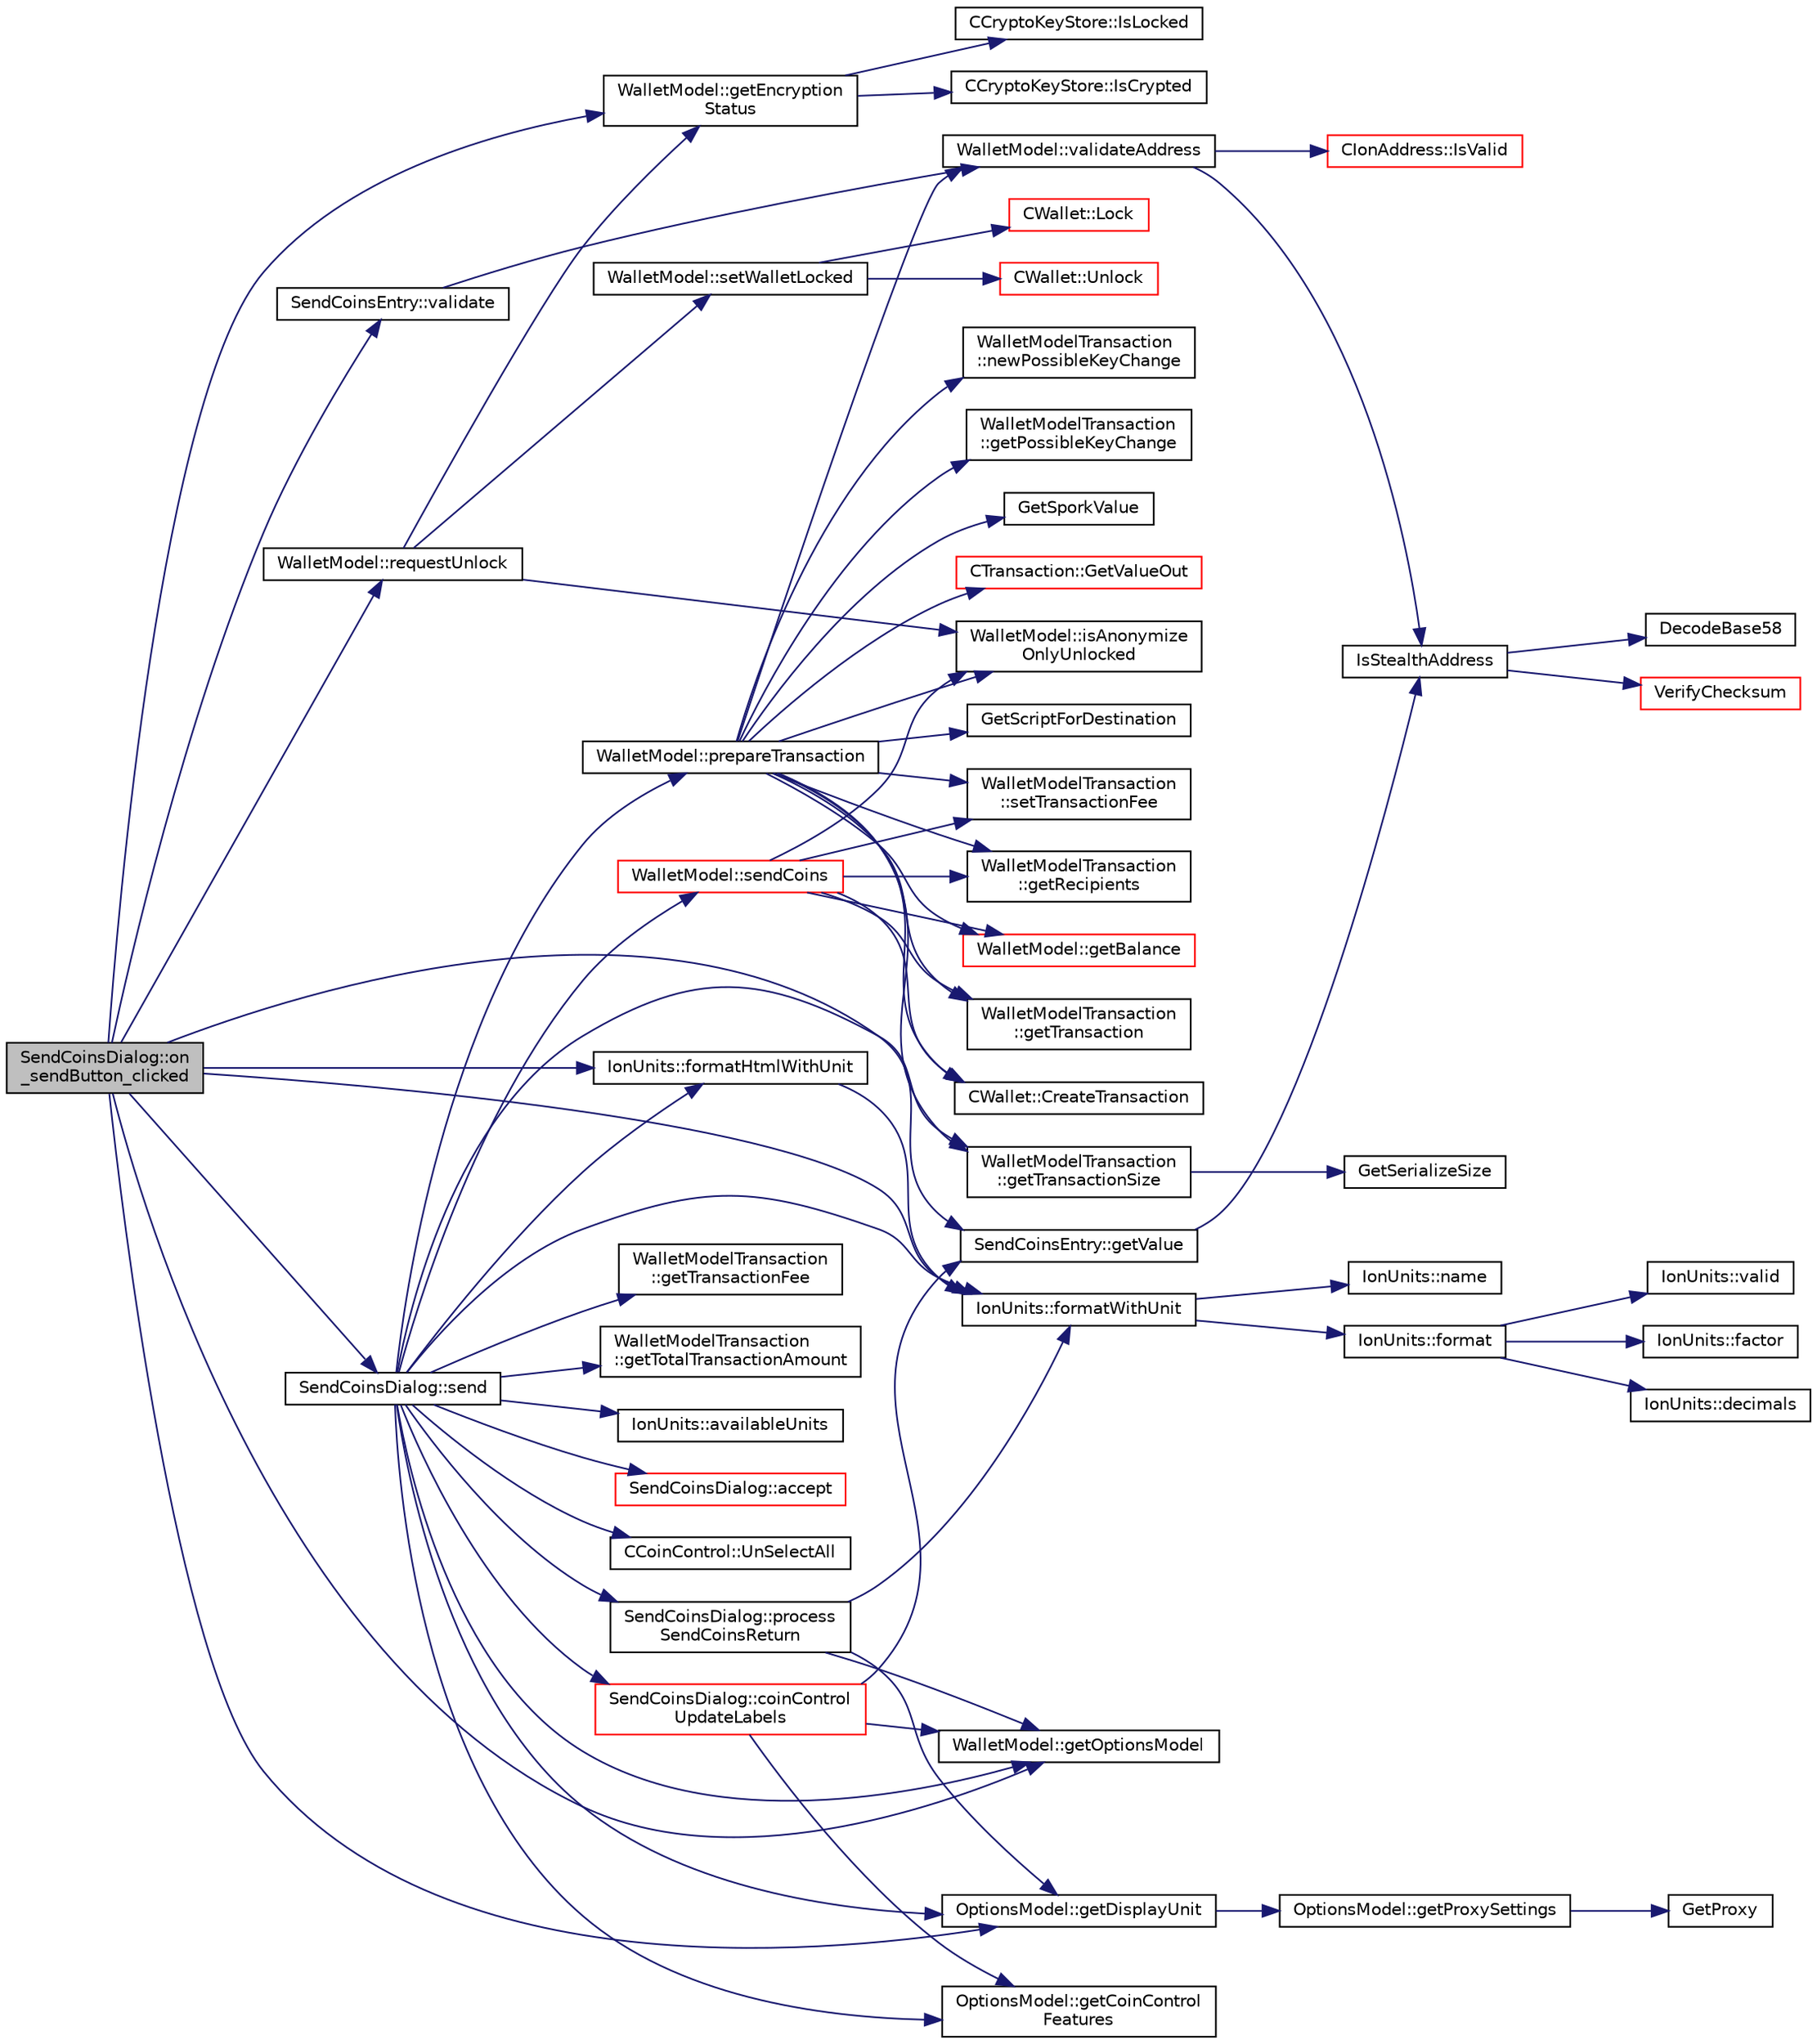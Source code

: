 digraph "SendCoinsDialog::on_sendButton_clicked"
{
  edge [fontname="Helvetica",fontsize="10",labelfontname="Helvetica",labelfontsize="10"];
  node [fontname="Helvetica",fontsize="10",shape=record];
  rankdir="LR";
  Node666 [label="SendCoinsDialog::on\l_sendButton_clicked",height=0.2,width=0.4,color="black", fillcolor="grey75", style="filled", fontcolor="black"];
  Node666 -> Node667 [color="midnightblue",fontsize="10",style="solid",fontname="Helvetica"];
  Node667 [label="WalletModel::getOptionsModel",height=0.2,width=0.4,color="black", fillcolor="white", style="filled",URL="$d4/d27/class_wallet_model.html#a96d53e56b3f8f07537ea2523f7a7d300"];
  Node666 -> Node668 [color="midnightblue",fontsize="10",style="solid",fontname="Helvetica"];
  Node668 [label="SendCoinsEntry::validate",height=0.2,width=0.4,color="black", fillcolor="white", style="filled",URL="$d0/dbc/class_send_coins_entry.html#ab77df95fe77e9a001190cd4dabe0dfec"];
  Node668 -> Node669 [color="midnightblue",fontsize="10",style="solid",fontname="Helvetica"];
  Node669 [label="WalletModel::validateAddress",height=0.2,width=0.4,color="black", fillcolor="white", style="filled",URL="$d4/d27/class_wallet_model.html#a04604615253aeaae1253b1412a70a1f7"];
  Node669 -> Node670 [color="midnightblue",fontsize="10",style="solid",fontname="Helvetica"];
  Node670 [label="IsStealthAddress",height=0.2,width=0.4,color="black", fillcolor="white", style="filled",URL="$db/d2d/stealth_8cpp.html#a26c89afcb720e8b1a9c9dadaee26757b"];
  Node670 -> Node671 [color="midnightblue",fontsize="10",style="solid",fontname="Helvetica"];
  Node671 [label="DecodeBase58",height=0.2,width=0.4,color="black", fillcolor="white", style="filled",URL="$db/d9c/base58_8cpp.html#a0f74d1d6e7e982cad4b0e538acea4538",tooltip="Decode a base58-encoded string (psz) into a byte vector (vchRet). "];
  Node670 -> Node672 [color="midnightblue",fontsize="10",style="solid",fontname="Helvetica"];
  Node672 [label="VerifyChecksum",height=0.2,width=0.4,color="red", fillcolor="white", style="filled",URL="$db/d2d/stealth_8cpp.html#a5ff6f6775db5f747f5088c7ef8264b74"];
  Node669 -> Node674 [color="midnightblue",fontsize="10",style="solid",fontname="Helvetica"];
  Node674 [label="CIonAddress::IsValid",height=0.2,width=0.4,color="red", fillcolor="white", style="filled",URL="$d1/de4/class_c_ion_address.html#a93cb71370b938e7fad4a74c4b5775da6"];
  Node666 -> Node677 [color="midnightblue",fontsize="10",style="solid",fontname="Helvetica"];
  Node677 [label="SendCoinsEntry::getValue",height=0.2,width=0.4,color="black", fillcolor="white", style="filled",URL="$d0/dbc/class_send_coins_entry.html#af36fb0ed9e2e07079c1a982b31e793c8"];
  Node677 -> Node670 [color="midnightblue",fontsize="10",style="solid",fontname="Helvetica"];
  Node666 -> Node678 [color="midnightblue",fontsize="10",style="solid",fontname="Helvetica"];
  Node678 [label="IonUnits::formatWithUnit",height=0.2,width=0.4,color="black", fillcolor="white", style="filled",URL="$d7/dab/class_ion_units.html#a07052cd4b4b8496b73ffe657432a8624",tooltip="Format as string (with unit) "];
  Node678 -> Node679 [color="midnightblue",fontsize="10",style="solid",fontname="Helvetica"];
  Node679 [label="IonUnits::format",height=0.2,width=0.4,color="black", fillcolor="white", style="filled",URL="$d7/dab/class_ion_units.html#a7cf8cdbd0a24c418ae91b511fac5bee4",tooltip="Format as string. "];
  Node679 -> Node680 [color="midnightblue",fontsize="10",style="solid",fontname="Helvetica"];
  Node680 [label="IonUnits::valid",height=0.2,width=0.4,color="black", fillcolor="white", style="filled",URL="$d7/dab/class_ion_units.html#a23c5b1306ed473dbb2375a6675a2ce13",tooltip="Is unit ID valid? "];
  Node679 -> Node681 [color="midnightblue",fontsize="10",style="solid",fontname="Helvetica"];
  Node681 [label="IonUnits::factor",height=0.2,width=0.4,color="black", fillcolor="white", style="filled",URL="$d7/dab/class_ion_units.html#a210814a200496caf63083ed4abd1bd24",tooltip="Number of Satoshis (1e-8) per unit. "];
  Node679 -> Node682 [color="midnightblue",fontsize="10",style="solid",fontname="Helvetica"];
  Node682 [label="IonUnits::decimals",height=0.2,width=0.4,color="black", fillcolor="white", style="filled",URL="$d7/dab/class_ion_units.html#a5e9c7a5b666b858c171760273c51c9d7",tooltip="Number of decimals left. "];
  Node678 -> Node683 [color="midnightblue",fontsize="10",style="solid",fontname="Helvetica"];
  Node683 [label="IonUnits::name",height=0.2,width=0.4,color="black", fillcolor="white", style="filled",URL="$d7/dab/class_ion_units.html#a5bb4881389b09aeeb0bc235e87e0a42f",tooltip="Short name. "];
  Node666 -> Node684 [color="midnightblue",fontsize="10",style="solid",fontname="Helvetica"];
  Node684 [label="OptionsModel::getDisplayUnit",height=0.2,width=0.4,color="black", fillcolor="white", style="filled",URL="$da/d1f/class_options_model.html#a3b6e4d4ef42be3aaba315b8cd14f468e"];
  Node684 -> Node685 [color="midnightblue",fontsize="10",style="solid",fontname="Helvetica"];
  Node685 [label="OptionsModel::getProxySettings",height=0.2,width=0.4,color="black", fillcolor="white", style="filled",URL="$da/d1f/class_options_model.html#a0fa582a801df3753c2c50840c40bb350"];
  Node685 -> Node686 [color="midnightblue",fontsize="10",style="solid",fontname="Helvetica"];
  Node686 [label="GetProxy",height=0.2,width=0.4,color="black", fillcolor="white", style="filled",URL="$d0/d0e/netbase_8cpp.html#a4e67b39fc1769663260d791d2f4d049d"];
  Node666 -> Node687 [color="midnightblue",fontsize="10",style="solid",fontname="Helvetica"];
  Node687 [label="IonUnits::formatHtmlWithUnit",height=0.2,width=0.4,color="black", fillcolor="white", style="filled",URL="$d7/dab/class_ion_units.html#a93a4fcdd7d407be3b5ff404c678d7bf3"];
  Node687 -> Node678 [color="midnightblue",fontsize="10",style="solid",fontname="Helvetica"];
  Node666 -> Node688 [color="midnightblue",fontsize="10",style="solid",fontname="Helvetica"];
  Node688 [label="WalletModel::getEncryption\lStatus",height=0.2,width=0.4,color="black", fillcolor="white", style="filled",URL="$d4/d27/class_wallet_model.html#aa89632d2019414f2ab85674cd4d01398"];
  Node688 -> Node689 [color="midnightblue",fontsize="10",style="solid",fontname="Helvetica"];
  Node689 [label="CCryptoKeyStore::IsCrypted",height=0.2,width=0.4,color="black", fillcolor="white", style="filled",URL="$db/dad/class_c_crypto_key_store.html#acc8fed44366c98fb481333ca6e867088"];
  Node688 -> Node690 [color="midnightblue",fontsize="10",style="solid",fontname="Helvetica"];
  Node690 [label="CCryptoKeyStore::IsLocked",height=0.2,width=0.4,color="black", fillcolor="white", style="filled",URL="$db/dad/class_c_crypto_key_store.html#a52919fa284a3aa10f1b4bd6018b6dbee"];
  Node666 -> Node691 [color="midnightblue",fontsize="10",style="solid",fontname="Helvetica"];
  Node691 [label="WalletModel::requestUnlock",height=0.2,width=0.4,color="black", fillcolor="white", style="filled",URL="$d4/d27/class_wallet_model.html#ae98eaede9493625ce778a0a873b3d124"];
  Node691 -> Node688 [color="midnightblue",fontsize="10",style="solid",fontname="Helvetica"];
  Node691 -> Node692 [color="midnightblue",fontsize="10",style="solid",fontname="Helvetica"];
  Node692 [label="WalletModel::isAnonymize\lOnlyUnlocked",height=0.2,width=0.4,color="black", fillcolor="white", style="filled",URL="$d4/d27/class_wallet_model.html#ad170da7fccb70726a4527d67c8f26340"];
  Node691 -> Node693 [color="midnightblue",fontsize="10",style="solid",fontname="Helvetica"];
  Node693 [label="WalletModel::setWalletLocked",height=0.2,width=0.4,color="black", fillcolor="white", style="filled",URL="$d4/d27/class_wallet_model.html#a5a8b65bfaecb0813d64c733f4f34f090"];
  Node693 -> Node694 [color="midnightblue",fontsize="10",style="solid",fontname="Helvetica"];
  Node694 [label="CWallet::Lock",height=0.2,width=0.4,color="red", fillcolor="white", style="filled",URL="$d2/de5/class_c_wallet.html#a0404b6bc1cb804aadc69b9902b52282a"];
  Node693 -> Node699 [color="midnightblue",fontsize="10",style="solid",fontname="Helvetica"];
  Node699 [label="CWallet::Unlock",height=0.2,width=0.4,color="red", fillcolor="white", style="filled",URL="$d2/de5/class_c_wallet.html#a654ae5a3a7c4c7c7bfd271f108781b40"];
  Node666 -> Node739 [color="midnightblue",fontsize="10",style="solid",fontname="Helvetica"];
  Node739 [label="SendCoinsDialog::send",height=0.2,width=0.4,color="black", fillcolor="white", style="filled",URL="$d6/de6/class_send_coins_dialog.html#afd8d436a16ea7dba1276e8fdfdc8b2d3"];
  Node739 -> Node667 [color="midnightblue",fontsize="10",style="solid",fontname="Helvetica"];
  Node739 -> Node740 [color="midnightblue",fontsize="10",style="solid",fontname="Helvetica"];
  Node740 [label="OptionsModel::getCoinControl\lFeatures",height=0.2,width=0.4,color="black", fillcolor="white", style="filled",URL="$da/d1f/class_options_model.html#ace6c871068f613aee277e37bfdc988c0"];
  Node739 -> Node741 [color="midnightblue",fontsize="10",style="solid",fontname="Helvetica"];
  Node741 [label="WalletModel::prepareTransaction",height=0.2,width=0.4,color="black", fillcolor="white", style="filled",URL="$d4/d27/class_wallet_model.html#a8abc851901c7c7343ebfb5a8e5fc0154"];
  Node741 -> Node742 [color="midnightblue",fontsize="10",style="solid",fontname="Helvetica"];
  Node742 [label="WalletModelTransaction\l::getRecipients",height=0.2,width=0.4,color="black", fillcolor="white", style="filled",URL="$d2/d99/class_wallet_model_transaction.html#a477180740c53bbbaed217faec2ccb8fa"];
  Node741 -> Node692 [color="midnightblue",fontsize="10",style="solid",fontname="Helvetica"];
  Node741 -> Node669 [color="midnightblue",fontsize="10",style="solid",fontname="Helvetica"];
  Node741 -> Node743 [color="midnightblue",fontsize="10",style="solid",fontname="Helvetica"];
  Node743 [label="GetScriptForDestination",height=0.2,width=0.4,color="black", fillcolor="white", style="filled",URL="$dd/d0f/script_8cpp.html#ae40f28d3b46c21033f6ee1f1200d0321"];
  Node741 -> Node744 [color="midnightblue",fontsize="10",style="solid",fontname="Helvetica"];
  Node744 [label="WalletModel::getBalance",height=0.2,width=0.4,color="red", fillcolor="white", style="filled",URL="$d4/d27/class_wallet_model.html#a4d2cb225a19b89c64f4b5d81faf89beb"];
  Node741 -> Node770 [color="midnightblue",fontsize="10",style="solid",fontname="Helvetica"];
  Node770 [label="WalletModelTransaction\l::newPossibleKeyChange",height=0.2,width=0.4,color="black", fillcolor="white", style="filled",URL="$d2/d99/class_wallet_model_transaction.html#af6e3adde528f4578145be97699c45bb8"];
  Node741 -> Node771 [color="midnightblue",fontsize="10",style="solid",fontname="Helvetica"];
  Node771 [label="WalletModelTransaction\l::getTransaction",height=0.2,width=0.4,color="black", fillcolor="white", style="filled",URL="$d2/d99/class_wallet_model_transaction.html#a1db8f14976edf56a7678d9f7b390c0c5"];
  Node741 -> Node772 [color="midnightblue",fontsize="10",style="solid",fontname="Helvetica"];
  Node772 [label="WalletModelTransaction\l::getPossibleKeyChange",height=0.2,width=0.4,color="black", fillcolor="white", style="filled",URL="$d2/d99/class_wallet_model_transaction.html#a58835446dab9397f823106d4a6ba6812"];
  Node741 -> Node773 [color="midnightblue",fontsize="10",style="solid",fontname="Helvetica"];
  Node773 [label="GetSporkValue",height=0.2,width=0.4,color="black", fillcolor="white", style="filled",URL="$df/d0d/spork_8cpp.html#a7125c44e1c9a54dc7c28556b3fb24a8f"];
  Node741 -> Node774 [color="midnightblue",fontsize="10",style="solid",fontname="Helvetica"];
  Node774 [label="CWallet::CreateTransaction",height=0.2,width=0.4,color="black", fillcolor="white", style="filled",URL="$d2/de5/class_c_wallet.html#ad4f28aa4693c0d77a902b3b18de73d32"];
  Node741 -> Node775 [color="midnightblue",fontsize="10",style="solid",fontname="Helvetica"];
  Node775 [label="WalletModelTransaction\l::setTransactionFee",height=0.2,width=0.4,color="black", fillcolor="white", style="filled",URL="$d2/d99/class_wallet_model_transaction.html#a1a5d5ee7f676a90b9e0bfc9f2b452c44"];
  Node741 -> Node776 [color="midnightblue",fontsize="10",style="solid",fontname="Helvetica"];
  Node776 [label="CTransaction::GetValueOut",height=0.2,width=0.4,color="red", fillcolor="white", style="filled",URL="$df/d43/class_c_transaction.html#a9ce7d94c68adb37627d82669b83a7c59",tooltip="Amount of ions spent by this transaction. "];
  Node741 -> Node777 [color="midnightblue",fontsize="10",style="solid",fontname="Helvetica"];
  Node777 [label="WalletModelTransaction\l::getTransactionSize",height=0.2,width=0.4,color="black", fillcolor="white", style="filled",URL="$d2/d99/class_wallet_model_transaction.html#a90c87be7e23c1729edba4ab621771a5e"];
  Node777 -> Node778 [color="midnightblue",fontsize="10",style="solid",fontname="Helvetica"];
  Node778 [label="GetSerializeSize",height=0.2,width=0.4,color="black", fillcolor="white", style="filled",URL="$df/d9d/serialize_8h.html#a48239e478ae730373d1984fe304ca025"];
  Node739 -> Node779 [color="midnightblue",fontsize="10",style="solid",fontname="Helvetica"];
  Node779 [label="SendCoinsDialog::process\lSendCoinsReturn",height=0.2,width=0.4,color="black", fillcolor="white", style="filled",URL="$d6/de6/class_send_coins_dialog.html#a349fff162bb43ec63e56e8f7db203a66"];
  Node779 -> Node678 [color="midnightblue",fontsize="10",style="solid",fontname="Helvetica"];
  Node779 -> Node667 [color="midnightblue",fontsize="10",style="solid",fontname="Helvetica"];
  Node779 -> Node684 [color="midnightblue",fontsize="10",style="solid",fontname="Helvetica"];
  Node739 -> Node678 [color="midnightblue",fontsize="10",style="solid",fontname="Helvetica"];
  Node739 -> Node684 [color="midnightblue",fontsize="10",style="solid",fontname="Helvetica"];
  Node739 -> Node780 [color="midnightblue",fontsize="10",style="solid",fontname="Helvetica"];
  Node780 [label="WalletModelTransaction\l::getTransactionFee",height=0.2,width=0.4,color="black", fillcolor="white", style="filled",URL="$d2/d99/class_wallet_model_transaction.html#ac9ca968ca58fb4609db74111525981d6"];
  Node739 -> Node687 [color="midnightblue",fontsize="10",style="solid",fontname="Helvetica"];
  Node739 -> Node777 [color="midnightblue",fontsize="10",style="solid",fontname="Helvetica"];
  Node739 -> Node781 [color="midnightblue",fontsize="10",style="solid",fontname="Helvetica"];
  Node781 [label="WalletModelTransaction\l::getTotalTransactionAmount",height=0.2,width=0.4,color="black", fillcolor="white", style="filled",URL="$d2/d99/class_wallet_model_transaction.html#a215d9f347eaf67189ef5eb2c4492384c"];
  Node739 -> Node782 [color="midnightblue",fontsize="10",style="solid",fontname="Helvetica"];
  Node782 [label="IonUnits::availableUnits",height=0.2,width=0.4,color="black", fillcolor="white", style="filled",URL="$d7/dab/class_ion_units.html#a2e85001fd6380afa5e0d66bda846a335",tooltip="Get list of units, for drop-down box. "];
  Node739 -> Node783 [color="midnightblue",fontsize="10",style="solid",fontname="Helvetica"];
  Node783 [label="WalletModel::sendCoins",height=0.2,width=0.4,color="red", fillcolor="white", style="filled",URL="$d4/d27/class_wallet_model.html#a053fb3ff2b8b0347f83e6bb591126746"];
  Node783 -> Node742 [color="midnightblue",fontsize="10",style="solid",fontname="Helvetica"];
  Node783 -> Node692 [color="midnightblue",fontsize="10",style="solid",fontname="Helvetica"];
  Node783 -> Node771 [color="midnightblue",fontsize="10",style="solid",fontname="Helvetica"];
  Node783 -> Node774 [color="midnightblue",fontsize="10",style="solid",fontname="Helvetica"];
  Node783 -> Node775 [color="midnightblue",fontsize="10",style="solid",fontname="Helvetica"];
  Node783 -> Node744 [color="midnightblue",fontsize="10",style="solid",fontname="Helvetica"];
  Node739 -> Node958 [color="midnightblue",fontsize="10",style="solid",fontname="Helvetica"];
  Node958 [label="SendCoinsDialog::accept",height=0.2,width=0.4,color="red", fillcolor="white", style="filled",URL="$d6/de6/class_send_coins_dialog.html#af2185c3d29e43d37c30669f0def46060"];
  Node739 -> Node980 [color="midnightblue",fontsize="10",style="solid",fontname="Helvetica"];
  Node980 [label="CCoinControl::UnSelectAll",height=0.2,width=0.4,color="black", fillcolor="white", style="filled",URL="$dc/d48/class_c_coin_control.html#a78bc21b1698e6ae5e6c2fef9758db39c"];
  Node739 -> Node968 [color="midnightblue",fontsize="10",style="solid",fontname="Helvetica"];
  Node968 [label="SendCoinsDialog::coinControl\lUpdateLabels",height=0.2,width=0.4,color="red", fillcolor="white", style="filled",URL="$d6/de6/class_send_coins_dialog.html#ae4f429aabcaf309aa314b90049be2a74"];
  Node968 -> Node667 [color="midnightblue",fontsize="10",style="solid",fontname="Helvetica"];
  Node968 -> Node740 [color="midnightblue",fontsize="10",style="solid",fontname="Helvetica"];
  Node968 -> Node677 [color="midnightblue",fontsize="10",style="solid",fontname="Helvetica"];
}
